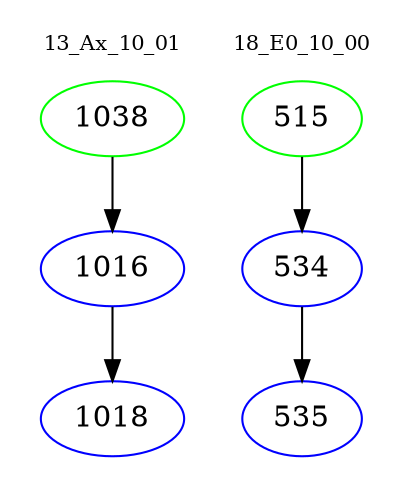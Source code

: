 digraph{
subgraph cluster_0 {
color = white
label = "13_Ax_10_01";
fontsize=10;
T0_1038 [label="1038", color="green"]
T0_1038 -> T0_1016 [color="black"]
T0_1016 [label="1016", color="blue"]
T0_1016 -> T0_1018 [color="black"]
T0_1018 [label="1018", color="blue"]
}
subgraph cluster_1 {
color = white
label = "18_E0_10_00";
fontsize=10;
T1_515 [label="515", color="green"]
T1_515 -> T1_534 [color="black"]
T1_534 [label="534", color="blue"]
T1_534 -> T1_535 [color="black"]
T1_535 [label="535", color="blue"]
}
}
